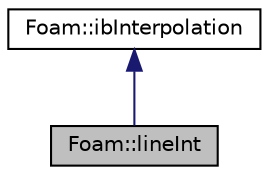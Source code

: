 digraph "Foam::lineInt"
{
 // LATEX_PDF_SIZE
  edge [fontname="Helvetica",fontsize="10",labelfontname="Helvetica",labelfontsize="10"];
  node [fontname="Helvetica",fontsize="10",shape=record];
  Node1 [label="Foam::lineInt",height=0.2,width=0.4,color="black", fillcolor="grey75", style="filled", fontcolor="black",tooltip=" "];
  Node2 -> Node1 [dir="back",color="midnightblue",fontsize="10",style="solid"];
  Node2 [label="Foam::ibInterpolation",height=0.2,width=0.4,color="black", fillcolor="white", style="filled",URL="$classFoam_1_1ibInterpolation.html",tooltip=" "];
}
